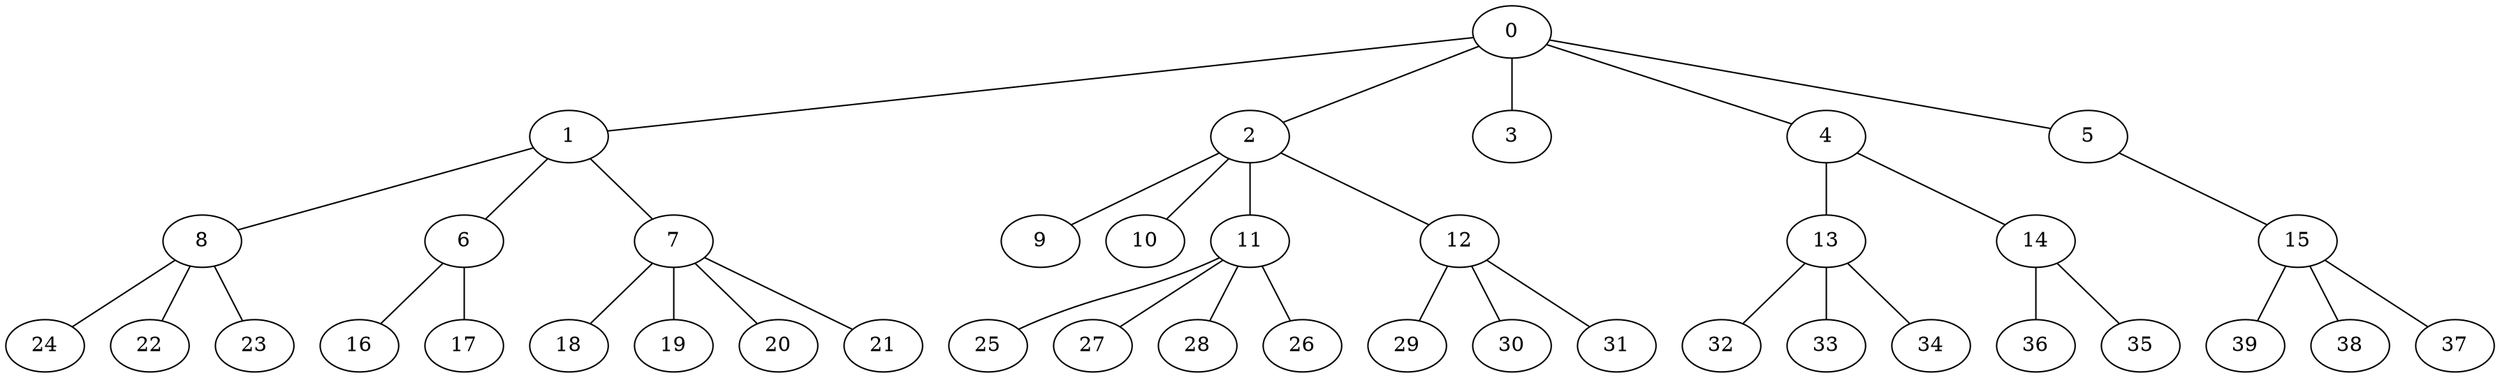 
graph graphname {
    0 -- 1
0 -- 2
0 -- 3
0 -- 4
0 -- 5
1 -- 8
1 -- 6
1 -- 7
2 -- 9
2 -- 10
2 -- 11
2 -- 12
4 -- 13
4 -- 14
5 -- 15
6 -- 16
6 -- 17
7 -- 18
7 -- 19
7 -- 20
7 -- 21
8 -- 24
8 -- 22
8 -- 23
11 -- 25
11 -- 27
11 -- 28
11 -- 26
12 -- 29
12 -- 30
12 -- 31
13 -- 32
13 -- 33
13 -- 34
14 -- 36
14 -- 35
15 -- 39
15 -- 38
15 -- 37

}
